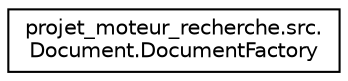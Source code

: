 digraph "Graphical Class Hierarchy"
{
 // LATEX_PDF_SIZE
  edge [fontname="Helvetica",fontsize="10",labelfontname="Helvetica",labelfontsize="10"];
  node [fontname="Helvetica",fontsize="10",shape=record];
  rankdir="LR";
  Node0 [label="projet_moteur_recherche.src.\lDocument.DocumentFactory",height=0.2,width=0.4,color="black", fillcolor="white", style="filled",URL="$classprojet__moteur__recherche_1_1src_1_1Document_1_1DocumentFactory.html",tooltip=" "];
}
